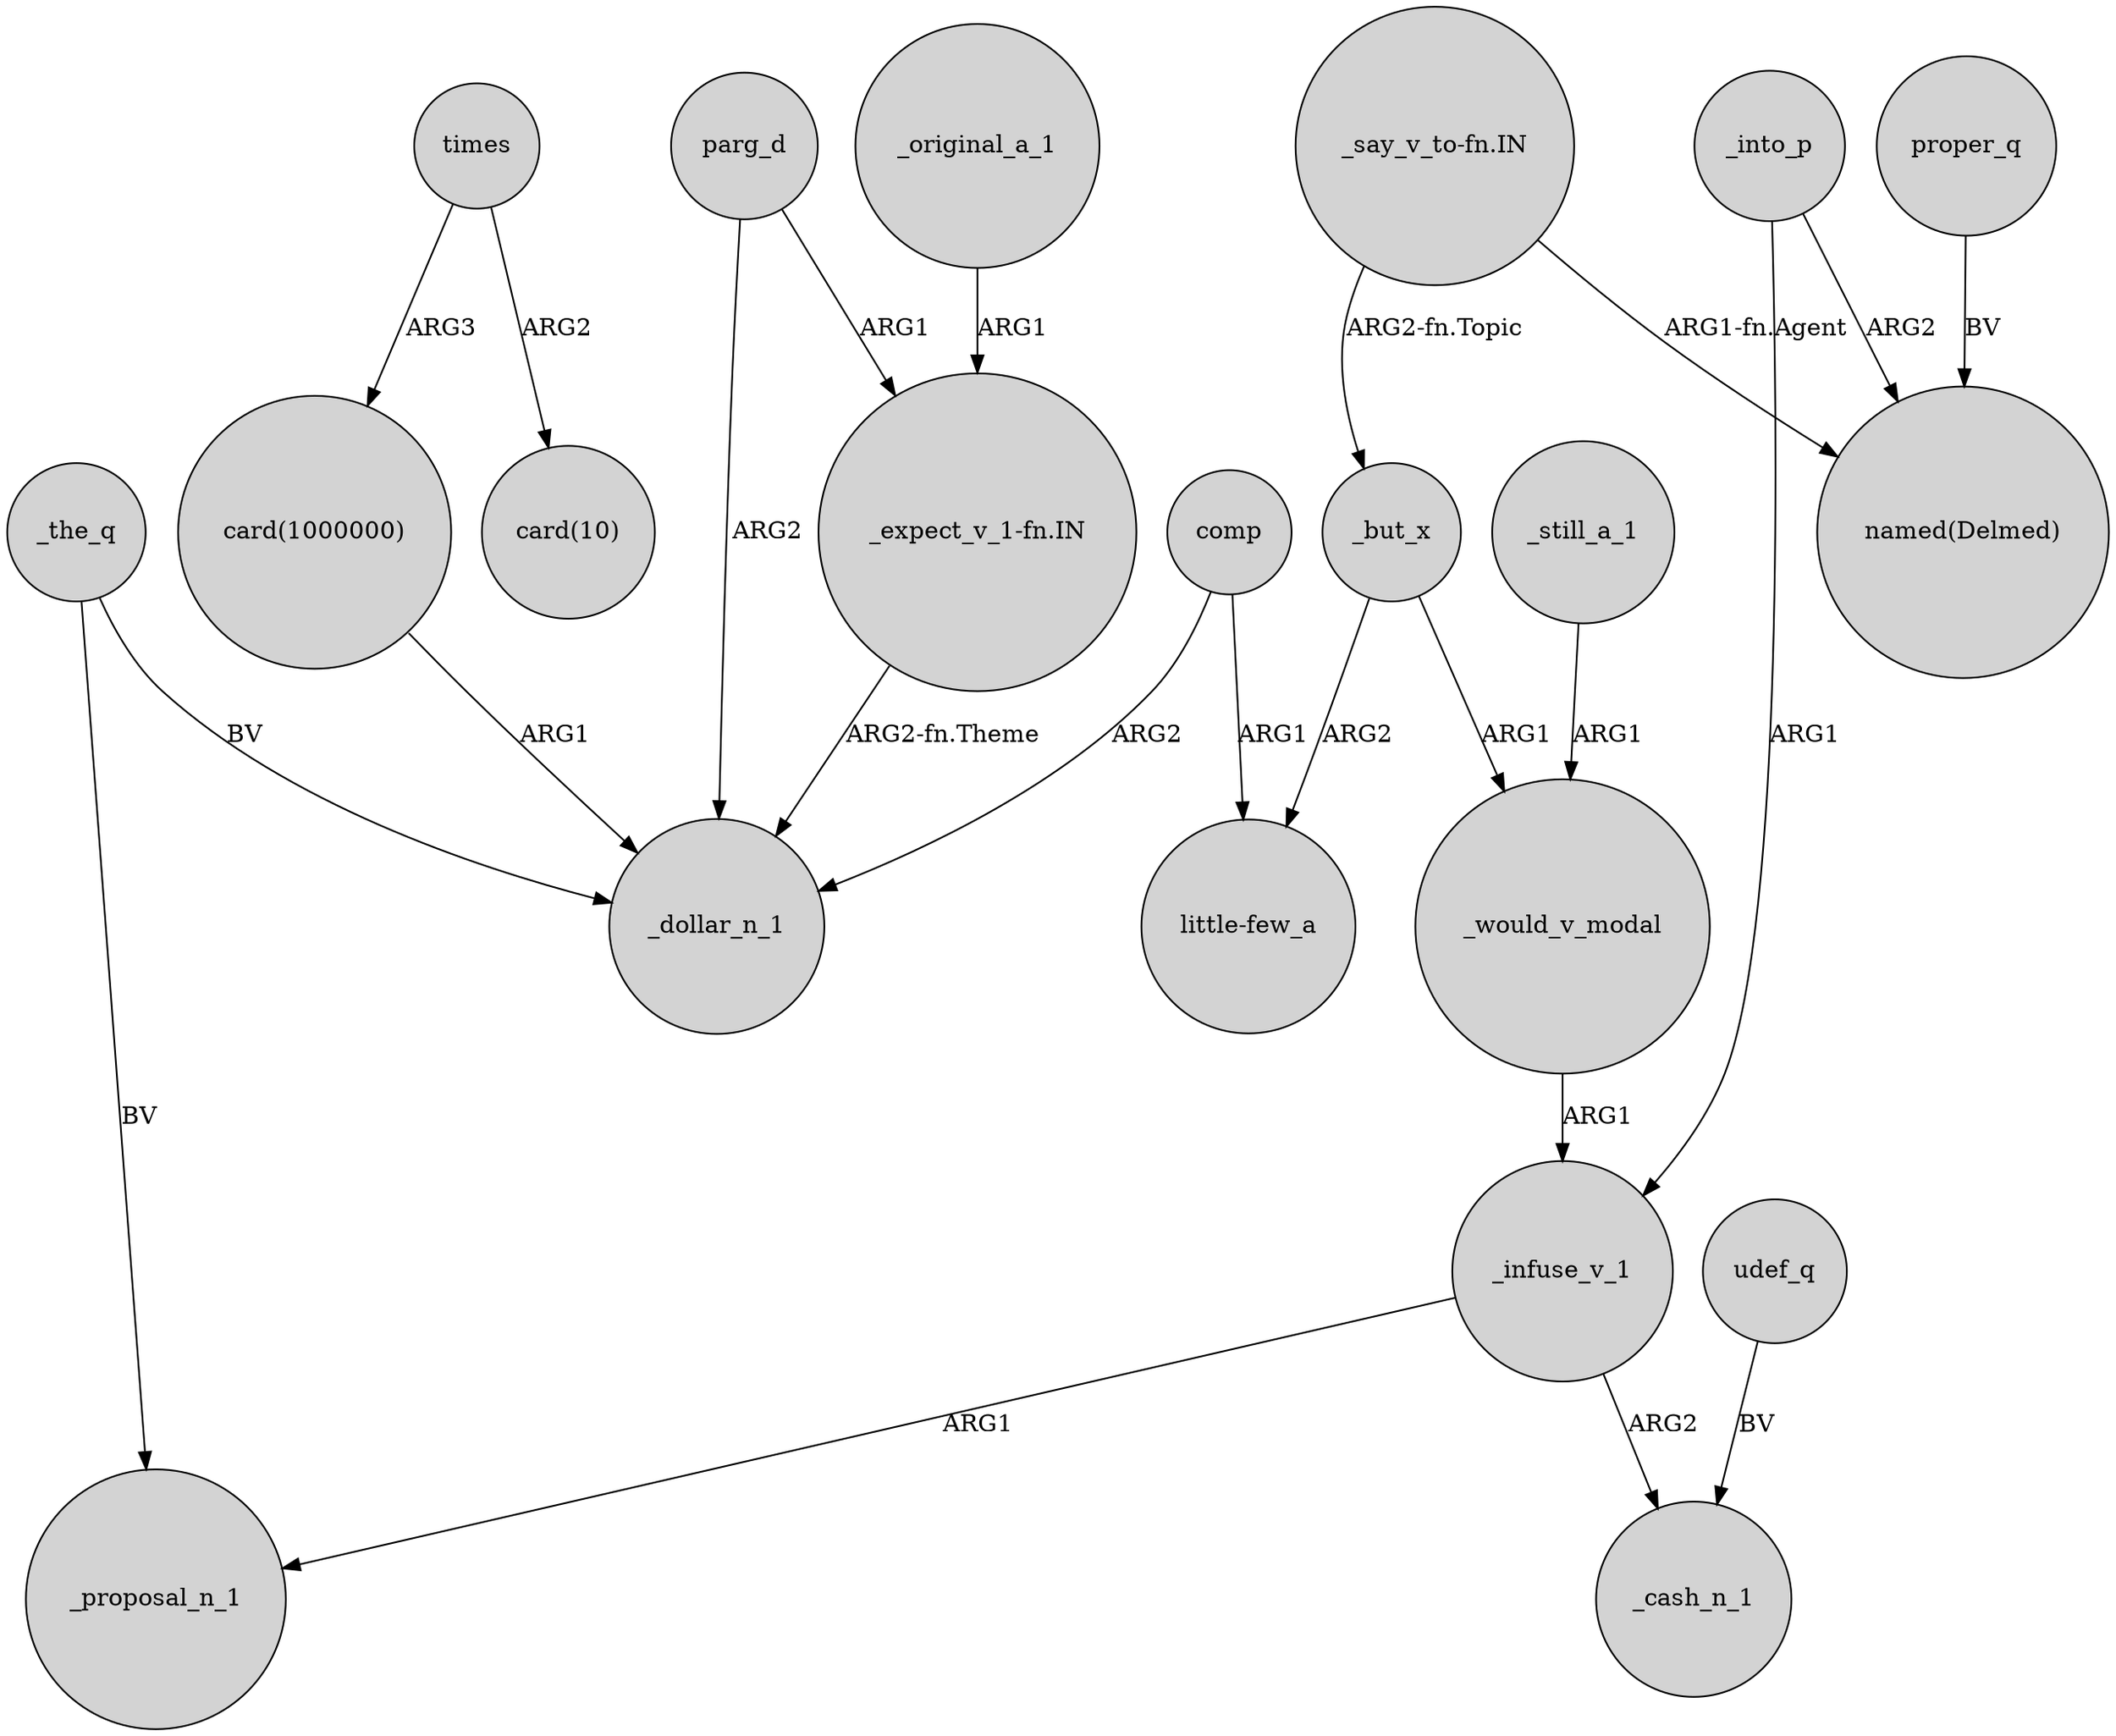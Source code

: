 digraph {
	node [shape=circle style=filled]
	"card(1000000)" -> _dollar_n_1 [label=ARG1]
	_the_q -> _proposal_n_1 [label=BV]
	_into_p -> _infuse_v_1 [label=ARG1]
	"_say_v_to-fn.IN" -> _but_x [label="ARG2-fn.Topic"]
	"_say_v_to-fn.IN" -> "named(Delmed)" [label="ARG1-fn.Agent"]
	udef_q -> _cash_n_1 [label=BV]
	_but_x -> _would_v_modal [label=ARG1]
	_the_q -> _dollar_n_1 [label=BV]
	_but_x -> "little-few_a" [label=ARG2]
	"_expect_v_1-fn.IN" -> _dollar_n_1 [label="ARG2-fn.Theme"]
	proper_q -> "named(Delmed)" [label=BV]
	_infuse_v_1 -> _cash_n_1 [label=ARG2]
	_into_p -> "named(Delmed)" [label=ARG2]
	times -> "card(1000000)" [label=ARG3]
	comp -> "little-few_a" [label=ARG1]
	times -> "card(10)" [label=ARG2]
	parg_d -> "_expect_v_1-fn.IN" [label=ARG1]
	_infuse_v_1 -> _proposal_n_1 [label=ARG1]
	parg_d -> _dollar_n_1 [label=ARG2]
	comp -> _dollar_n_1 [label=ARG2]
	_would_v_modal -> _infuse_v_1 [label=ARG1]
	_still_a_1 -> _would_v_modal [label=ARG1]
	_original_a_1 -> "_expect_v_1-fn.IN" [label=ARG1]
}
